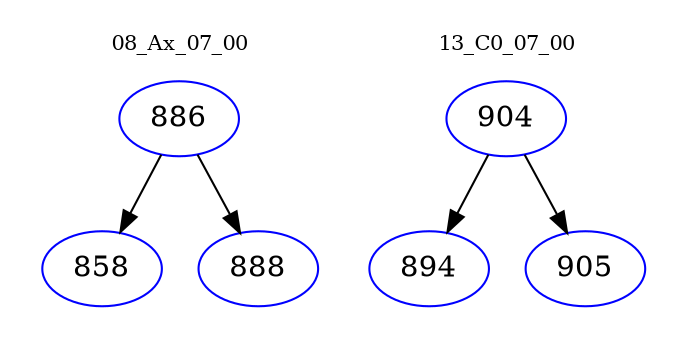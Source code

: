 digraph{
subgraph cluster_0 {
color = white
label = "08_Ax_07_00";
fontsize=10;
T0_886 [label="886", color="blue"]
T0_886 -> T0_858 [color="black"]
T0_858 [label="858", color="blue"]
T0_886 -> T0_888 [color="black"]
T0_888 [label="888", color="blue"]
}
subgraph cluster_1 {
color = white
label = "13_C0_07_00";
fontsize=10;
T1_904 [label="904", color="blue"]
T1_904 -> T1_894 [color="black"]
T1_894 [label="894", color="blue"]
T1_904 -> T1_905 [color="black"]
T1_905 [label="905", color="blue"]
}
}

